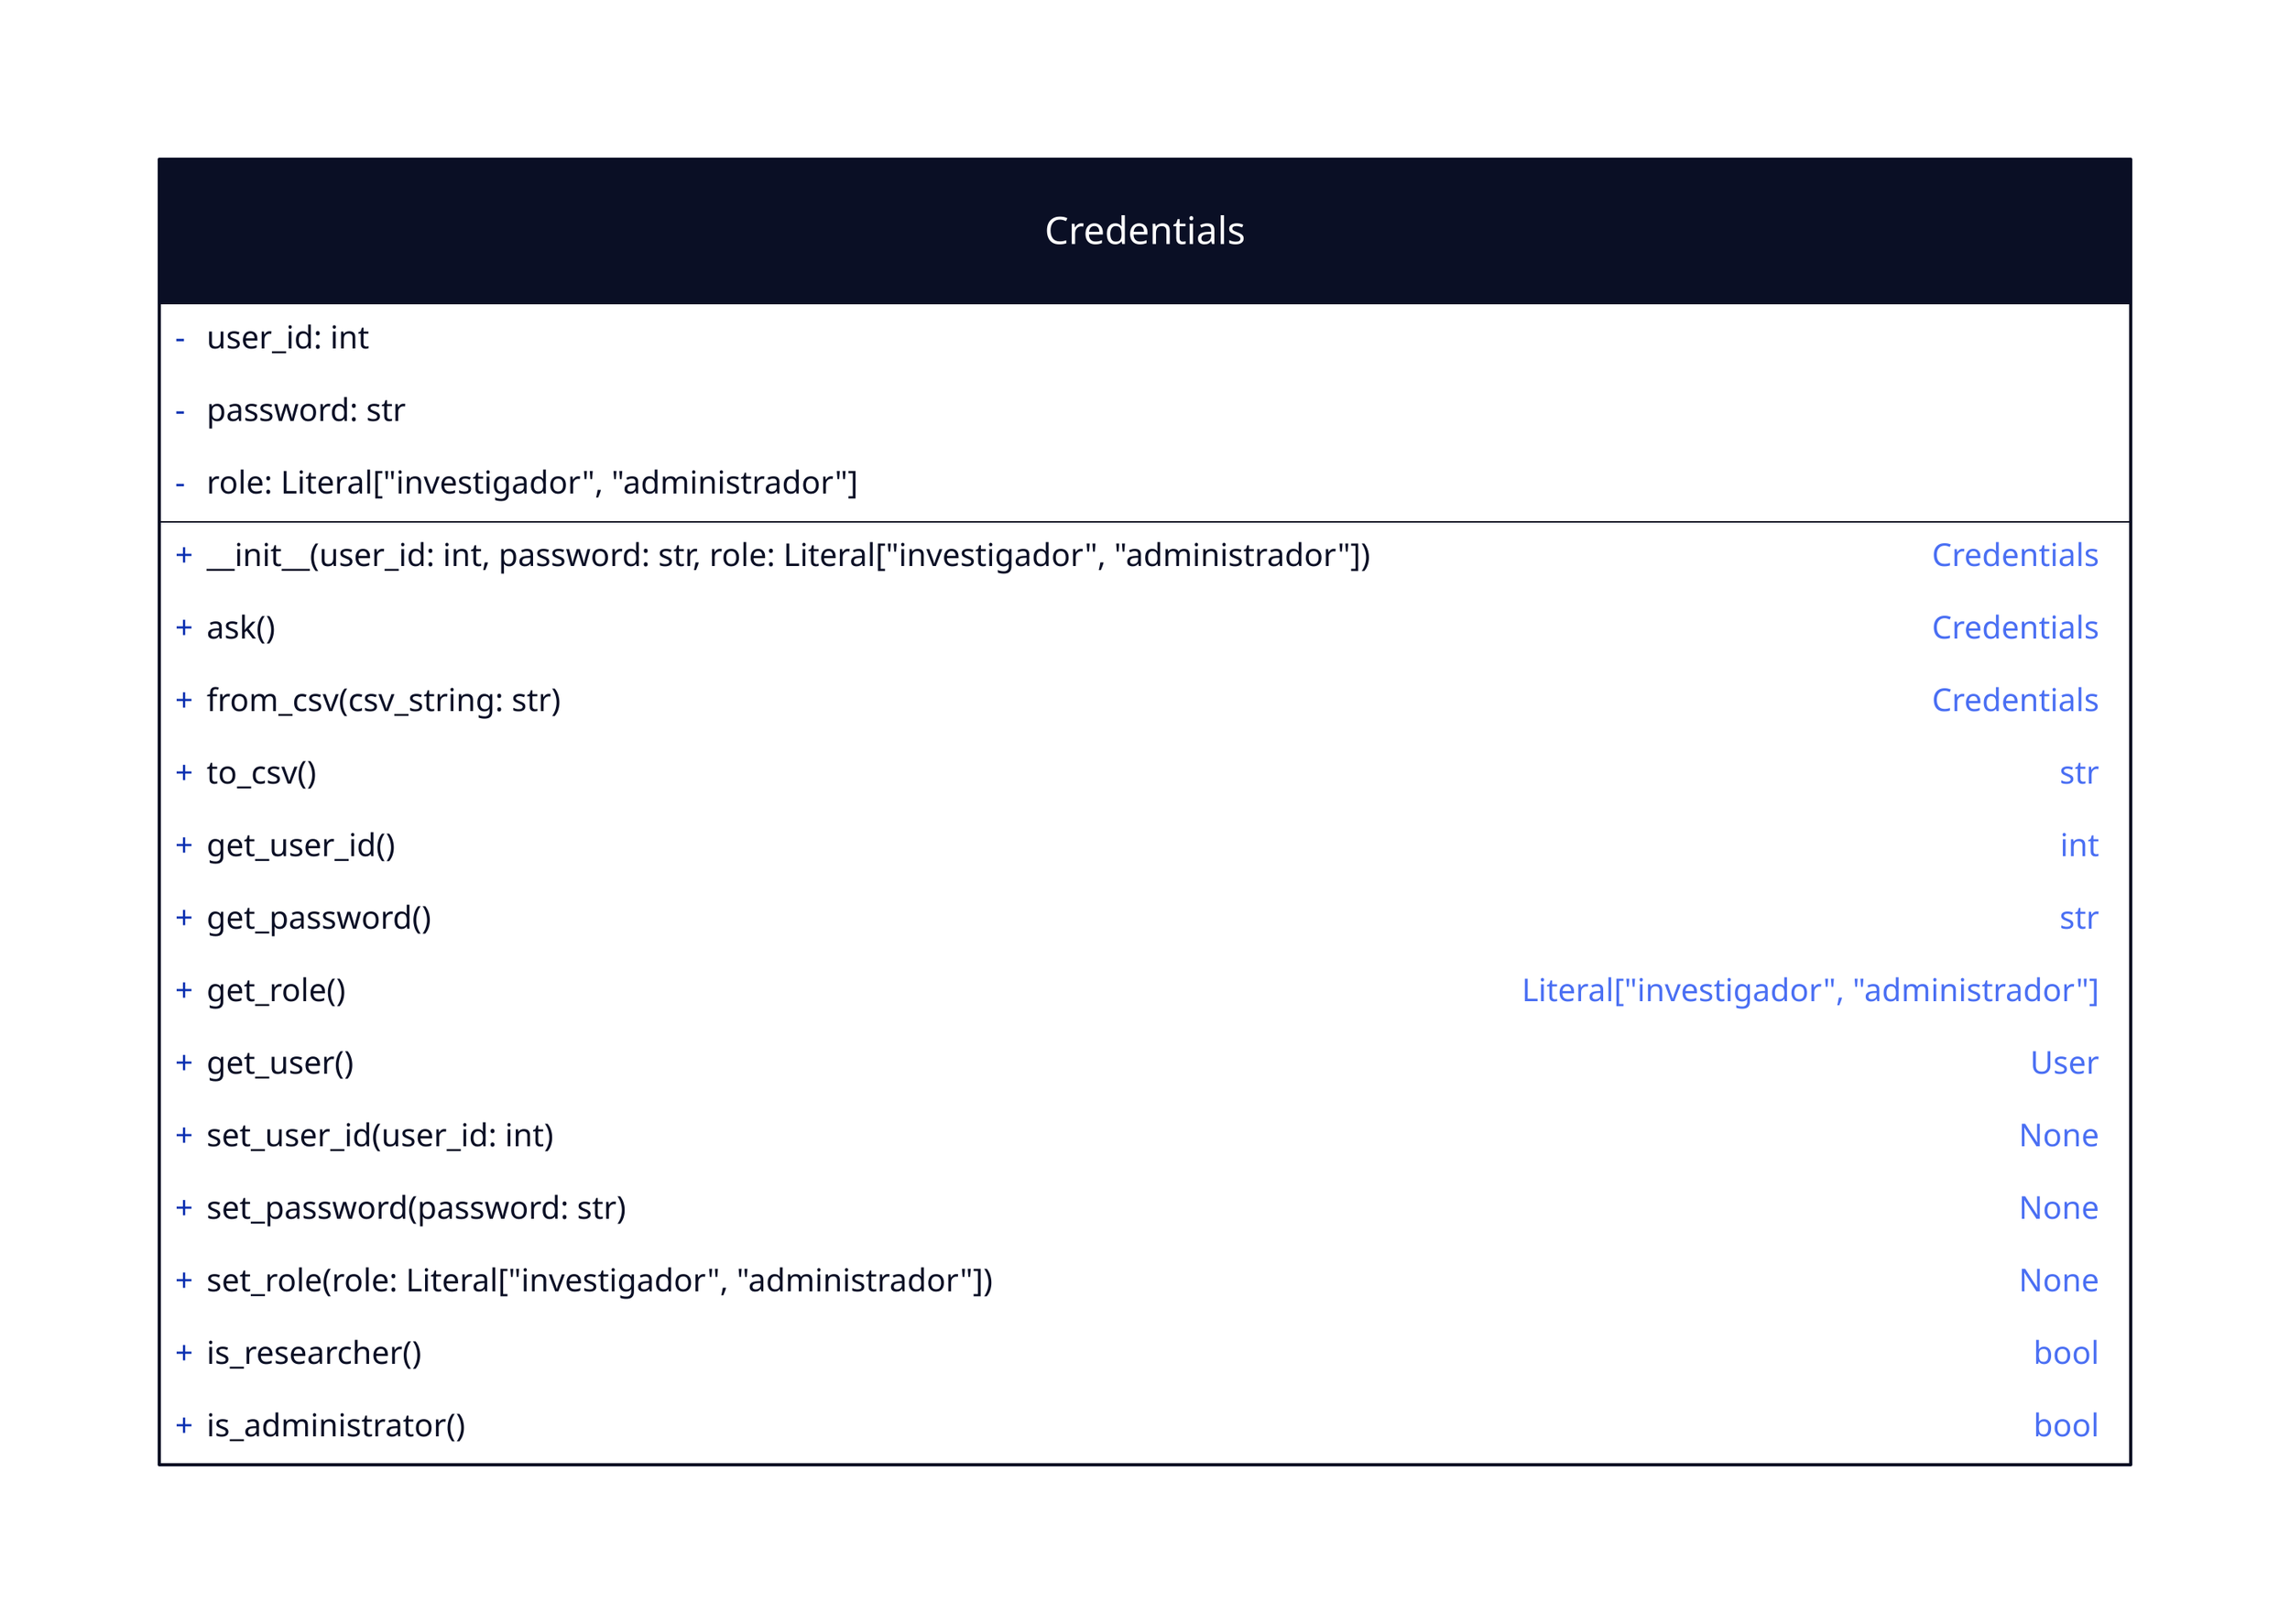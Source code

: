 Credentials: {
  shape: class

  -user_id\: int
  -password\: str
  -role\: Literal\["investigador", "administrador"\]

  +__init__(user_id\: int, password\: str, role\: Literal\["investigador", "administrador"\]): Credentials
  +ask(): Credentials

  from_csv(csv_string\: str): Credentials
  to_csv(): str

  get_user_id(): int
  get_password(): str
  get_role(): Literal\["investigador", "administrador"\]
  get_user(): User

  set_user_id(user_id\: int): None
  set_password(password\: str): None
  set_role(role\: Literal\["investigador", "administrador"\]): None

  is_researcher(): bool
  is_administrator(): bool
}